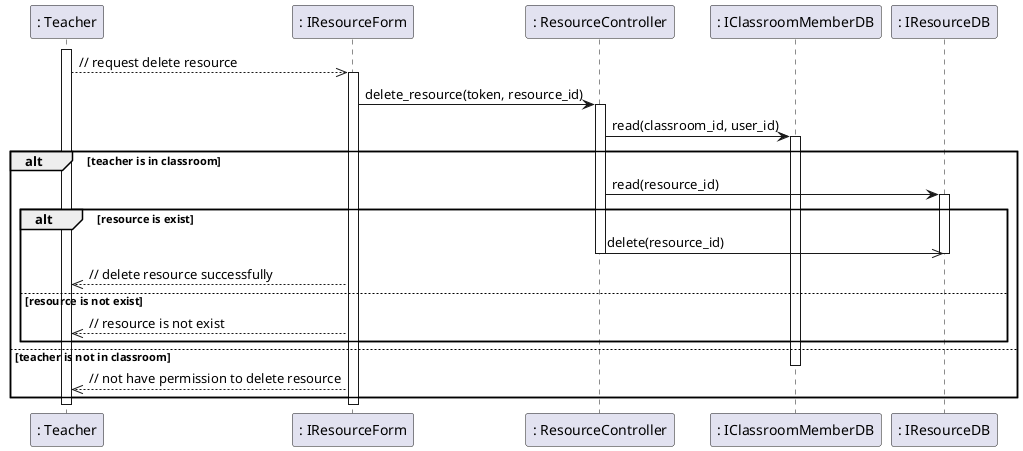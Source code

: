 @startuml deleteResource

activate ": Teacher"

": Teacher" -->> ": IResourceForm": // request delete resource
activate ": IResourceForm"
": IResourceForm" -> ": ResourceController": delete_resource(token, resource_id)
activate ": ResourceController"
": ResourceController" -> ": IClassroomMemberDB": read(classroom_id, user_id)
activate ": IClassroomMemberDB"
alt teacher is in classroom
    ": ResourceController" -> ": IResourceDB": read(resource_id)
    activate ": IResourceDB"
    alt resource is exist
        ": ResourceController" ->> ": IResourceDB": delete(resource_id)
        deactivate ": ResourceController"
        deactivate ": IResourceDB"
        ": IResourceForm" -->> ": Teacher": // delete resource successfully
    else resource is not exist
        ": IResourceForm" -->> ": Teacher": // resource is not exist
    end
else teacher is not in classroom
    deactivate ": IClassroomMemberDB"
    ": IResourceForm" -->> ": Teacher": // not have permission to delete resource
end

deactivate ": Teacher"
deactivate ": IResourceForm"


@enduml